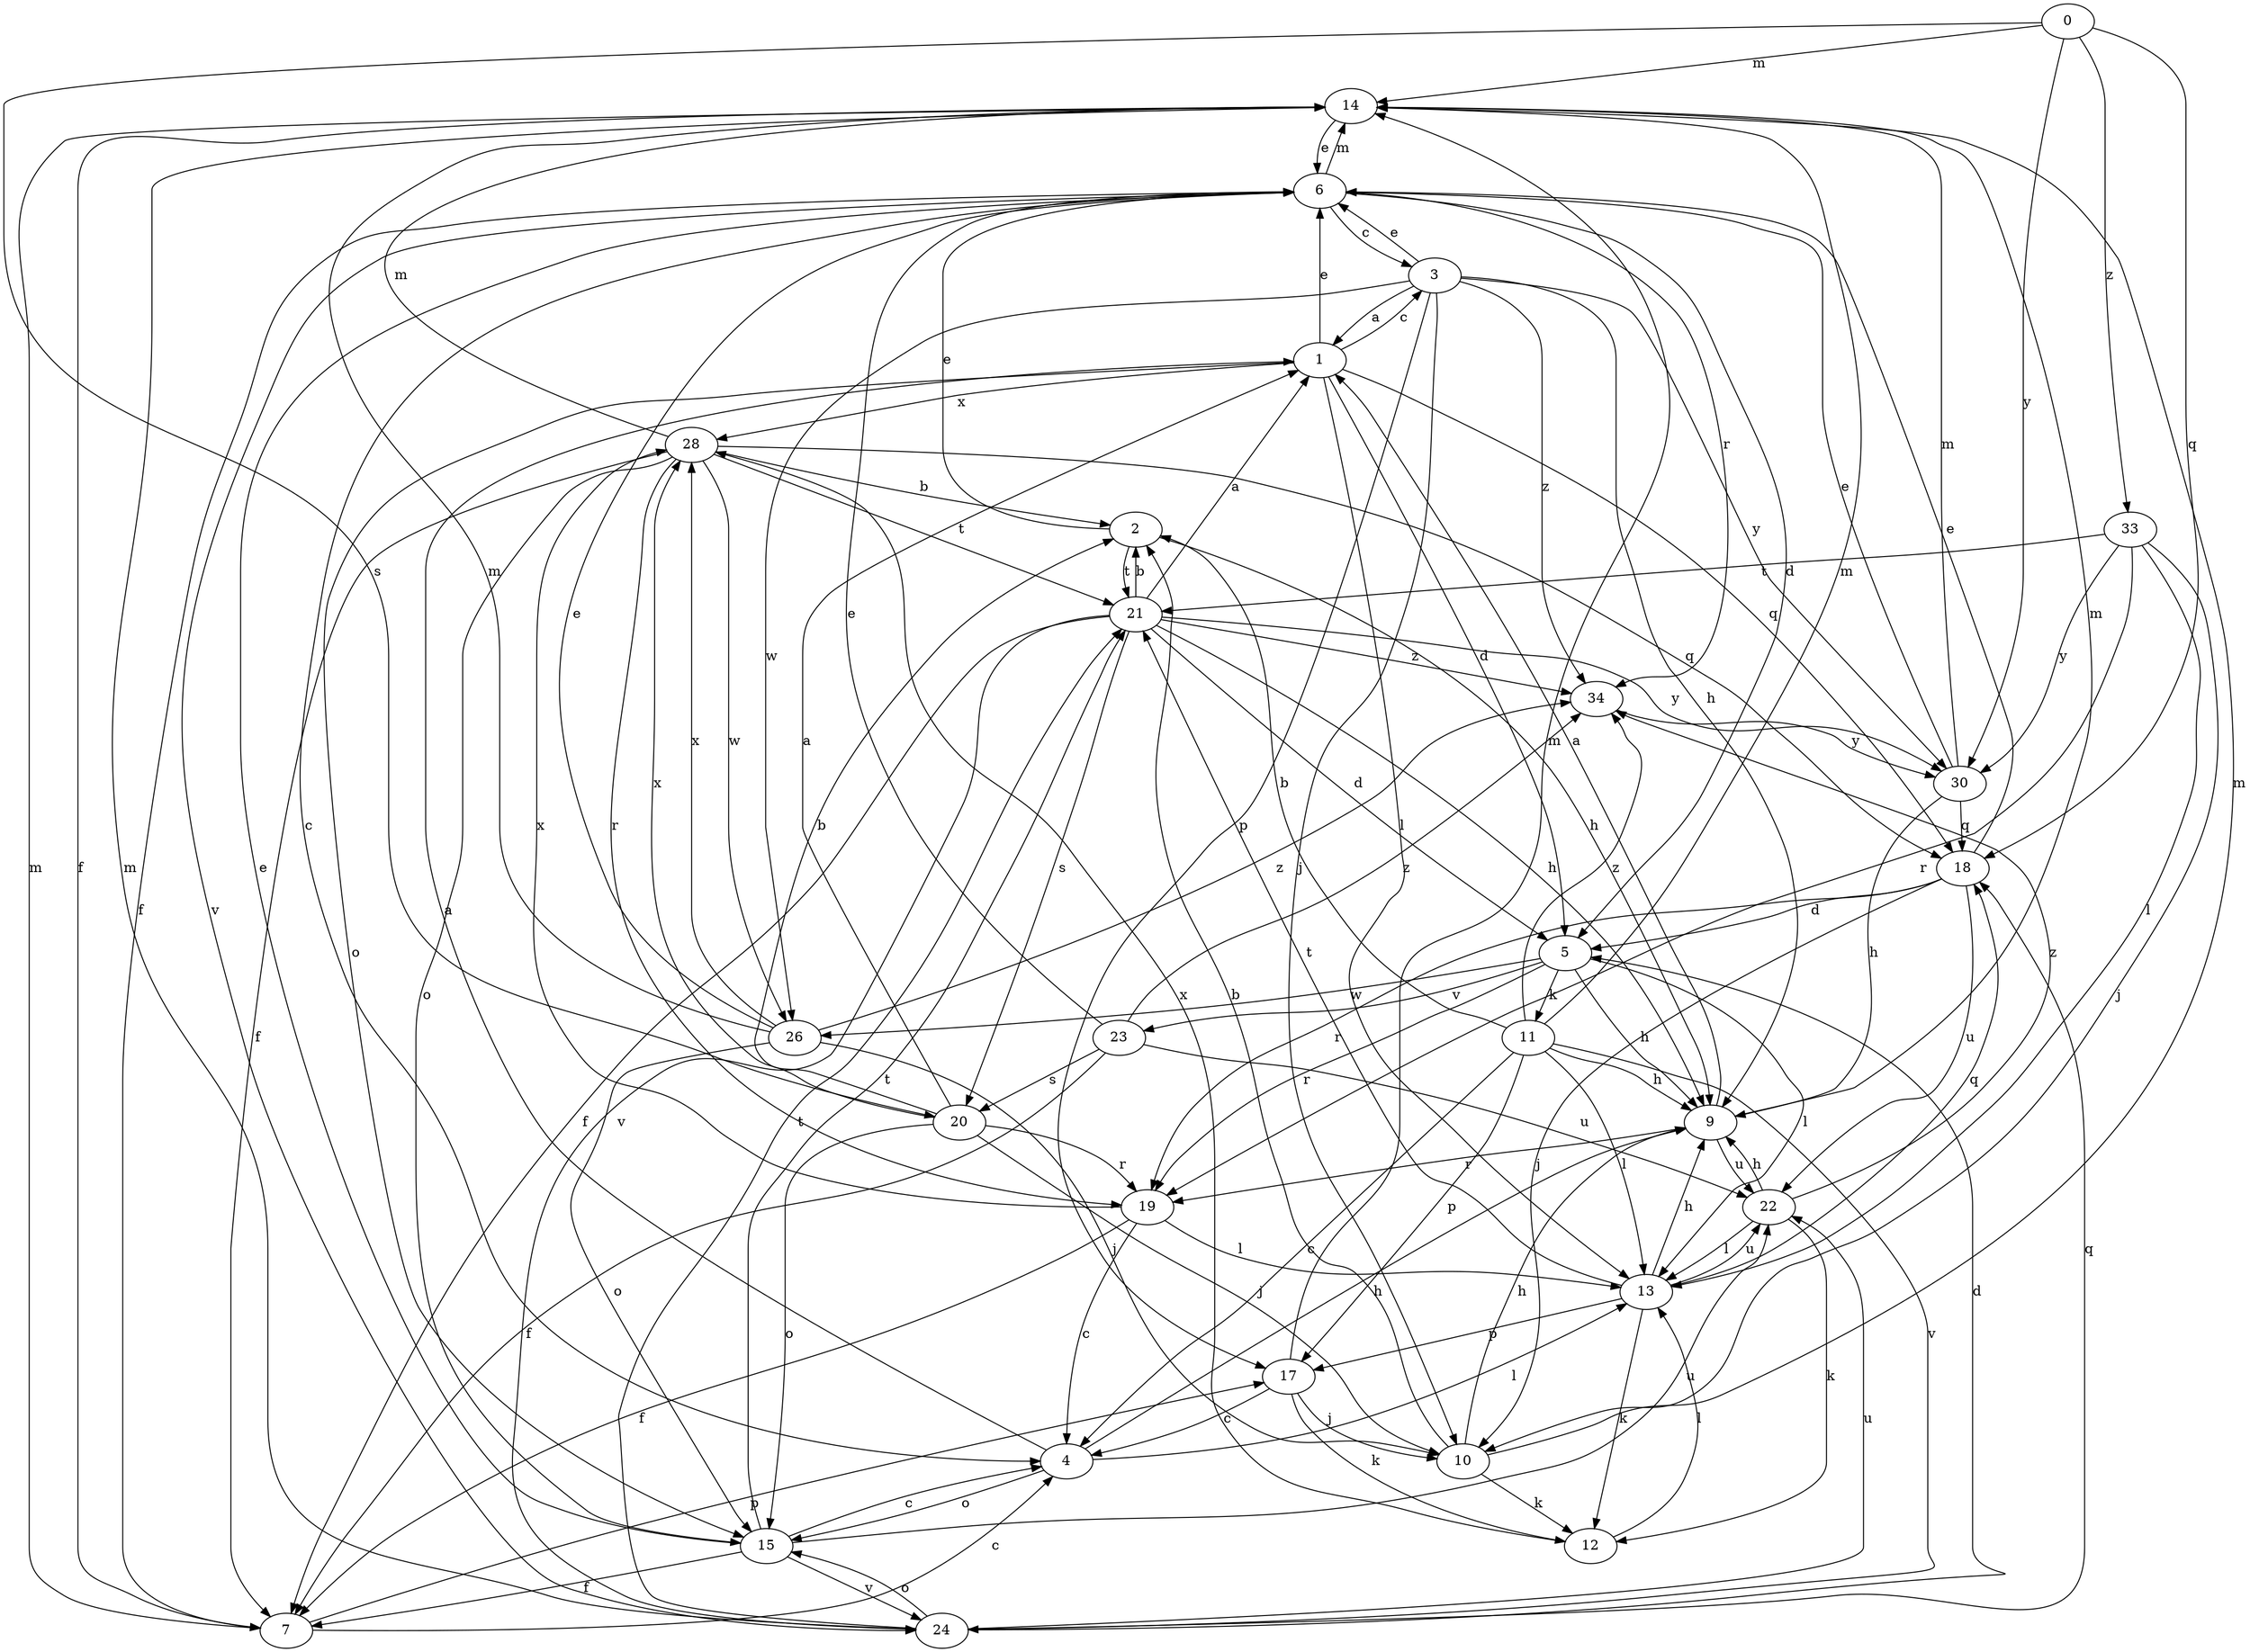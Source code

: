 strict digraph  {
0;
1;
2;
3;
4;
5;
6;
7;
9;
10;
11;
12;
13;
14;
15;
17;
18;
19;
20;
21;
22;
23;
24;
26;
28;
30;
33;
34;
0 -> 14  [label=m];
0 -> 18  [label=q];
0 -> 20  [label=s];
0 -> 30  [label=y];
0 -> 33  [label=z];
1 -> 3  [label=c];
1 -> 5  [label=d];
1 -> 6  [label=e];
1 -> 13  [label=l];
1 -> 15  [label=o];
1 -> 18  [label=q];
1 -> 28  [label=x];
2 -> 6  [label=e];
2 -> 9  [label=h];
2 -> 21  [label=t];
3 -> 1  [label=a];
3 -> 6  [label=e];
3 -> 9  [label=h];
3 -> 10  [label=j];
3 -> 17  [label=p];
3 -> 26  [label=w];
3 -> 30  [label=y];
3 -> 34  [label=z];
4 -> 1  [label=a];
4 -> 9  [label=h];
4 -> 13  [label=l];
4 -> 15  [label=o];
5 -> 9  [label=h];
5 -> 11  [label=k];
5 -> 13  [label=l];
5 -> 19  [label=r];
5 -> 23  [label=v];
5 -> 26  [label=w];
6 -> 3  [label=c];
6 -> 4  [label=c];
6 -> 5  [label=d];
6 -> 7  [label=f];
6 -> 14  [label=m];
6 -> 24  [label=v];
6 -> 34  [label=r];
7 -> 4  [label=c];
7 -> 14  [label=m];
7 -> 17  [label=p];
9 -> 1  [label=a];
9 -> 14  [label=m];
9 -> 19  [label=r];
9 -> 22  [label=u];
10 -> 2  [label=b];
10 -> 9  [label=h];
10 -> 12  [label=k];
10 -> 14  [label=m];
11 -> 2  [label=b];
11 -> 4  [label=c];
11 -> 9  [label=h];
11 -> 13  [label=l];
11 -> 14  [label=m];
11 -> 17  [label=p];
11 -> 24  [label=v];
11 -> 34  [label=z];
12 -> 13  [label=l];
12 -> 28  [label=x];
13 -> 9  [label=h];
13 -> 12  [label=k];
13 -> 17  [label=p];
13 -> 18  [label=q];
13 -> 21  [label=t];
13 -> 22  [label=u];
14 -> 6  [label=e];
14 -> 7  [label=f];
15 -> 4  [label=c];
15 -> 6  [label=e];
15 -> 7  [label=f];
15 -> 21  [label=t];
15 -> 22  [label=u];
15 -> 24  [label=v];
17 -> 4  [label=c];
17 -> 10  [label=j];
17 -> 12  [label=k];
17 -> 14  [label=m];
18 -> 5  [label=d];
18 -> 6  [label=e];
18 -> 10  [label=j];
18 -> 19  [label=r];
18 -> 22  [label=u];
19 -> 4  [label=c];
19 -> 7  [label=f];
19 -> 13  [label=l];
19 -> 28  [label=x];
20 -> 1  [label=a];
20 -> 2  [label=b];
20 -> 10  [label=j];
20 -> 15  [label=o];
20 -> 19  [label=r];
20 -> 28  [label=x];
21 -> 1  [label=a];
21 -> 2  [label=b];
21 -> 5  [label=d];
21 -> 7  [label=f];
21 -> 9  [label=h];
21 -> 20  [label=s];
21 -> 24  [label=v];
21 -> 30  [label=y];
21 -> 34  [label=z];
22 -> 9  [label=h];
22 -> 12  [label=k];
22 -> 13  [label=l];
22 -> 34  [label=z];
23 -> 6  [label=e];
23 -> 7  [label=f];
23 -> 20  [label=s];
23 -> 22  [label=u];
23 -> 34  [label=z];
24 -> 5  [label=d];
24 -> 14  [label=m];
24 -> 15  [label=o];
24 -> 18  [label=q];
24 -> 21  [label=t];
24 -> 22  [label=u];
26 -> 6  [label=e];
26 -> 10  [label=j];
26 -> 14  [label=m];
26 -> 15  [label=o];
26 -> 28  [label=x];
26 -> 34  [label=z];
28 -> 2  [label=b];
28 -> 7  [label=f];
28 -> 14  [label=m];
28 -> 15  [label=o];
28 -> 18  [label=q];
28 -> 19  [label=r];
28 -> 21  [label=t];
28 -> 26  [label=w];
30 -> 6  [label=e];
30 -> 9  [label=h];
30 -> 14  [label=m];
30 -> 18  [label=q];
33 -> 10  [label=j];
33 -> 13  [label=l];
33 -> 19  [label=r];
33 -> 21  [label=t];
33 -> 30  [label=y];
34 -> 30  [label=y];
}
